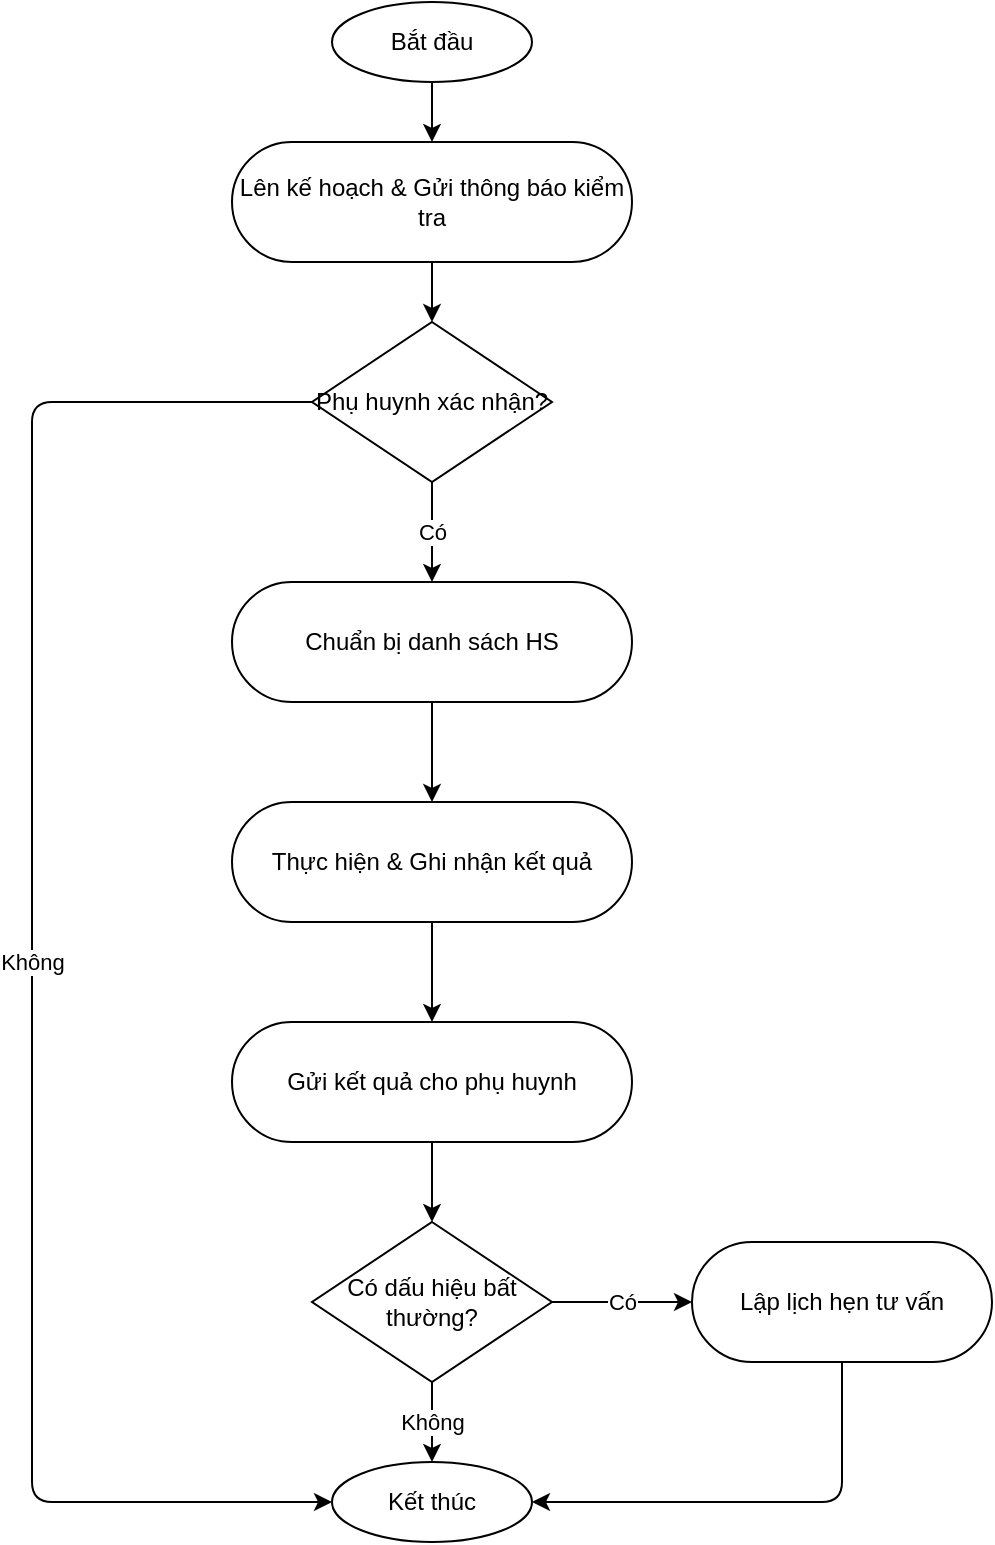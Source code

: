 <mxfile version="27.1.6">
  <diagram name="Page-1" id="zob1Z-dJXDqVNt3qmd-N">
    <mxGraphModel dx="1737" dy="878" grid="1" gridSize="10" guides="1" tooltips="1" connect="1" arrows="1" fold="1" page="1" pageScale="1" pageWidth="1169" pageHeight="827" math="0" shadow="0">
      <root>
        <mxCell id="0" />
        <mxCell id="1" parent="0" />
        <mxCell id="N2fToxz2FSKeLOqB5-2k-75" value="Bắt đầu" style="ellipse;whiteSpace=wrap;html=1;" vertex="1" parent="1">
          <mxGeometry x="500" y="20" width="100" height="40" as="geometry" />
        </mxCell>
        <mxCell id="N2fToxz2FSKeLOqB5-2k-76" value="Lên kế hoạch &amp; Gửi thông báo kiểm tra" style="rounded=1;whiteSpace=wrap;html=1;arcSize=50;" vertex="1" parent="1">
          <mxGeometry x="450" y="90" width="200" height="60" as="geometry" />
        </mxCell>
        <mxCell id="N2fToxz2FSKeLOqB5-2k-77" value="Phụ huynh xác nhận?" style="rhombus;whiteSpace=wrap;html=1;" vertex="1" parent="1">
          <mxGeometry x="490" y="180" width="120" height="80" as="geometry" />
        </mxCell>
        <mxCell id="N2fToxz2FSKeLOqB5-2k-78" value="Chuẩn bị danh sách HS" style="rounded=1;whiteSpace=wrap;html=1;arcSize=50;" vertex="1" parent="1">
          <mxGeometry x="450" y="310" width="200" height="60" as="geometry" />
        </mxCell>
        <mxCell id="N2fToxz2FSKeLOqB5-2k-79" value="Thực hiện &amp; Ghi nhận kết quả" style="rounded=1;whiteSpace=wrap;html=1;arcSize=50;" vertex="1" parent="1">
          <mxGeometry x="450" y="420" width="200" height="60" as="geometry" />
        </mxCell>
        <mxCell id="N2fToxz2FSKeLOqB5-2k-80" value="Gửi kết quả cho phụ huynh" style="rounded=1;whiteSpace=wrap;html=1;arcSize=50;" vertex="1" parent="1">
          <mxGeometry x="450" y="530" width="200" height="60" as="geometry" />
        </mxCell>
        <mxCell id="N2fToxz2FSKeLOqB5-2k-81" value="Có dấu hiệu bất thường?" style="rhombus;whiteSpace=wrap;html=1;" vertex="1" parent="1">
          <mxGeometry x="490" y="630" width="120" height="80" as="geometry" />
        </mxCell>
        <mxCell id="N2fToxz2FSKeLOqB5-2k-82" value="Lập lịch hẹn tư vấn" style="rounded=1;whiteSpace=wrap;html=1;arcSize=50;" vertex="1" parent="1">
          <mxGeometry x="680" y="640" width="150" height="60" as="geometry" />
        </mxCell>
        <mxCell id="N2fToxz2FSKeLOqB5-2k-83" value="Kết thúc" style="ellipse;whiteSpace=wrap;html=1;" vertex="1" parent="1">
          <mxGeometry x="500" y="750" width="100" height="40" as="geometry" />
        </mxCell>
        <mxCell id="N2fToxz2FSKeLOqB5-2k-84" value="" style="endArrow=classic;html=1;exitX=0.5;exitY=1;entryX=0.5;entryY=0;" edge="1" parent="1" source="N2fToxz2FSKeLOqB5-2k-75" target="N2fToxz2FSKeLOqB5-2k-76">
          <mxGeometry width="50" height="50" relative="1" as="geometry">
            <mxPoint x="850" y="400" as="sourcePoint" />
            <mxPoint x="850" y="420" as="targetPoint" />
          </mxGeometry>
        </mxCell>
        <mxCell id="N2fToxz2FSKeLOqB5-2k-85" value="" style="endArrow=classic;html=1;exitX=0.5;exitY=1;entryX=0.5;entryY=0;" edge="1" parent="1" source="N2fToxz2FSKeLOqB5-2k-76" target="N2fToxz2FSKeLOqB5-2k-77">
          <mxGeometry width="50" height="50" relative="1" as="geometry">
            <mxPoint x="850" y="480" as="sourcePoint" />
            <mxPoint x="850" y="520" as="targetPoint" />
          </mxGeometry>
        </mxCell>
        <mxCell id="N2fToxz2FSKeLOqB5-2k-86" value="Có" style="endArrow=classic;html=1;exitX=0.5;exitY=1;entryX=0.5;entryY=0;" edge="1" parent="1" source="N2fToxz2FSKeLOqB5-2k-77" target="N2fToxz2FSKeLOqB5-2k-78">
          <mxGeometry width="50" height="50" relative="1" as="geometry">
            <mxPoint x="850" y="600" as="sourcePoint" />
            <mxPoint x="850" y="640" as="targetPoint" />
          </mxGeometry>
        </mxCell>
        <mxCell id="N2fToxz2FSKeLOqB5-2k-87" value="Không" style="endArrow=classic;html=1;exitX=0;exitY=0.5;" edge="1" parent="1" source="N2fToxz2FSKeLOqB5-2k-77" target="N2fToxz2FSKeLOqB5-2k-83">
          <mxGeometry width="50" height="50" relative="1" as="geometry">
            <mxPoint x="790" y="560" as="sourcePoint" />
            <mxPoint x="800" y="1080" as="targetPoint" />
            <Array as="points">
              <mxPoint x="350" y="220" />
              <mxPoint x="350" y="510" />
              <mxPoint x="350" y="770" />
            </Array>
          </mxGeometry>
        </mxCell>
        <mxCell id="N2fToxz2FSKeLOqB5-2k-88" value="" style="endArrow=classic;html=1;exitX=0.5;exitY=1;entryX=0.5;entryY=0;" edge="1" parent="1" source="N2fToxz2FSKeLOqB5-2k-78" target="N2fToxz2FSKeLOqB5-2k-79">
          <mxGeometry width="50" height="50" relative="1" as="geometry">
            <mxPoint x="850" y="700" as="sourcePoint" />
            <mxPoint x="850" y="740" as="targetPoint" />
          </mxGeometry>
        </mxCell>
        <mxCell id="N2fToxz2FSKeLOqB5-2k-89" value="" style="endArrow=classic;html=1;exitX=0.5;exitY=1;entryX=0.5;entryY=0;" edge="1" parent="1" source="N2fToxz2FSKeLOqB5-2k-79" target="N2fToxz2FSKeLOqB5-2k-80">
          <mxGeometry width="50" height="50" relative="1" as="geometry">
            <mxPoint x="850" y="800" as="sourcePoint" />
            <mxPoint x="850" y="840" as="targetPoint" />
          </mxGeometry>
        </mxCell>
        <mxCell id="N2fToxz2FSKeLOqB5-2k-90" value="" style="endArrow=classic;html=1;exitX=0.5;exitY=1;entryX=0.5;entryY=0;" edge="1" parent="1" source="N2fToxz2FSKeLOqB5-2k-80" target="N2fToxz2FSKeLOqB5-2k-81">
          <mxGeometry width="50" height="50" relative="1" as="geometry">
            <mxPoint x="850" y="900" as="sourcePoint" />
            <mxPoint x="850" y="940" as="targetPoint" />
          </mxGeometry>
        </mxCell>
        <mxCell id="N2fToxz2FSKeLOqB5-2k-91" value="Có" style="endArrow=classic;html=1;exitX=1;exitY=0.5;entryX=0;entryY=0.5;entryDx=0;entryDy=0;" edge="1" parent="1" source="N2fToxz2FSKeLOqB5-2k-81" target="N2fToxz2FSKeLOqB5-2k-82">
          <mxGeometry width="50" height="50" relative="1" as="geometry">
            <mxPoint x="910" y="980" as="sourcePoint" />
            <mxPoint x="1000" y="950" as="targetPoint" />
          </mxGeometry>
        </mxCell>
        <mxCell id="N2fToxz2FSKeLOqB5-2k-92" value="Không" style="endArrow=classic;html=1;exitX=0.5;exitY=1;" edge="1" parent="1" source="N2fToxz2FSKeLOqB5-2k-81" target="N2fToxz2FSKeLOqB5-2k-83">
          <mxGeometry width="50" height="50" relative="1" as="geometry">
            <mxPoint x="850" y="1020" as="sourcePoint" />
            <mxPoint x="850" y="1080" as="targetPoint" />
          </mxGeometry>
        </mxCell>
        <mxCell id="N2fToxz2FSKeLOqB5-2k-93" value="" style="endArrow=classic;html=1;exitX=0.5;exitY=1;entryX=1;entryY=0.5;entryDx=0;entryDy=0;" edge="1" parent="1" source="N2fToxz2FSKeLOqB5-2k-82" target="N2fToxz2FSKeLOqB5-2k-83">
          <mxGeometry width="50" height="50" relative="1" as="geometry">
            <mxPoint x="1075" y="1010" as="sourcePoint" />
            <mxPoint x="850" y="1080" as="targetPoint" />
            <Array as="points">
              <mxPoint x="755" y="770" />
            </Array>
          </mxGeometry>
        </mxCell>
      </root>
    </mxGraphModel>
  </diagram>
</mxfile>
